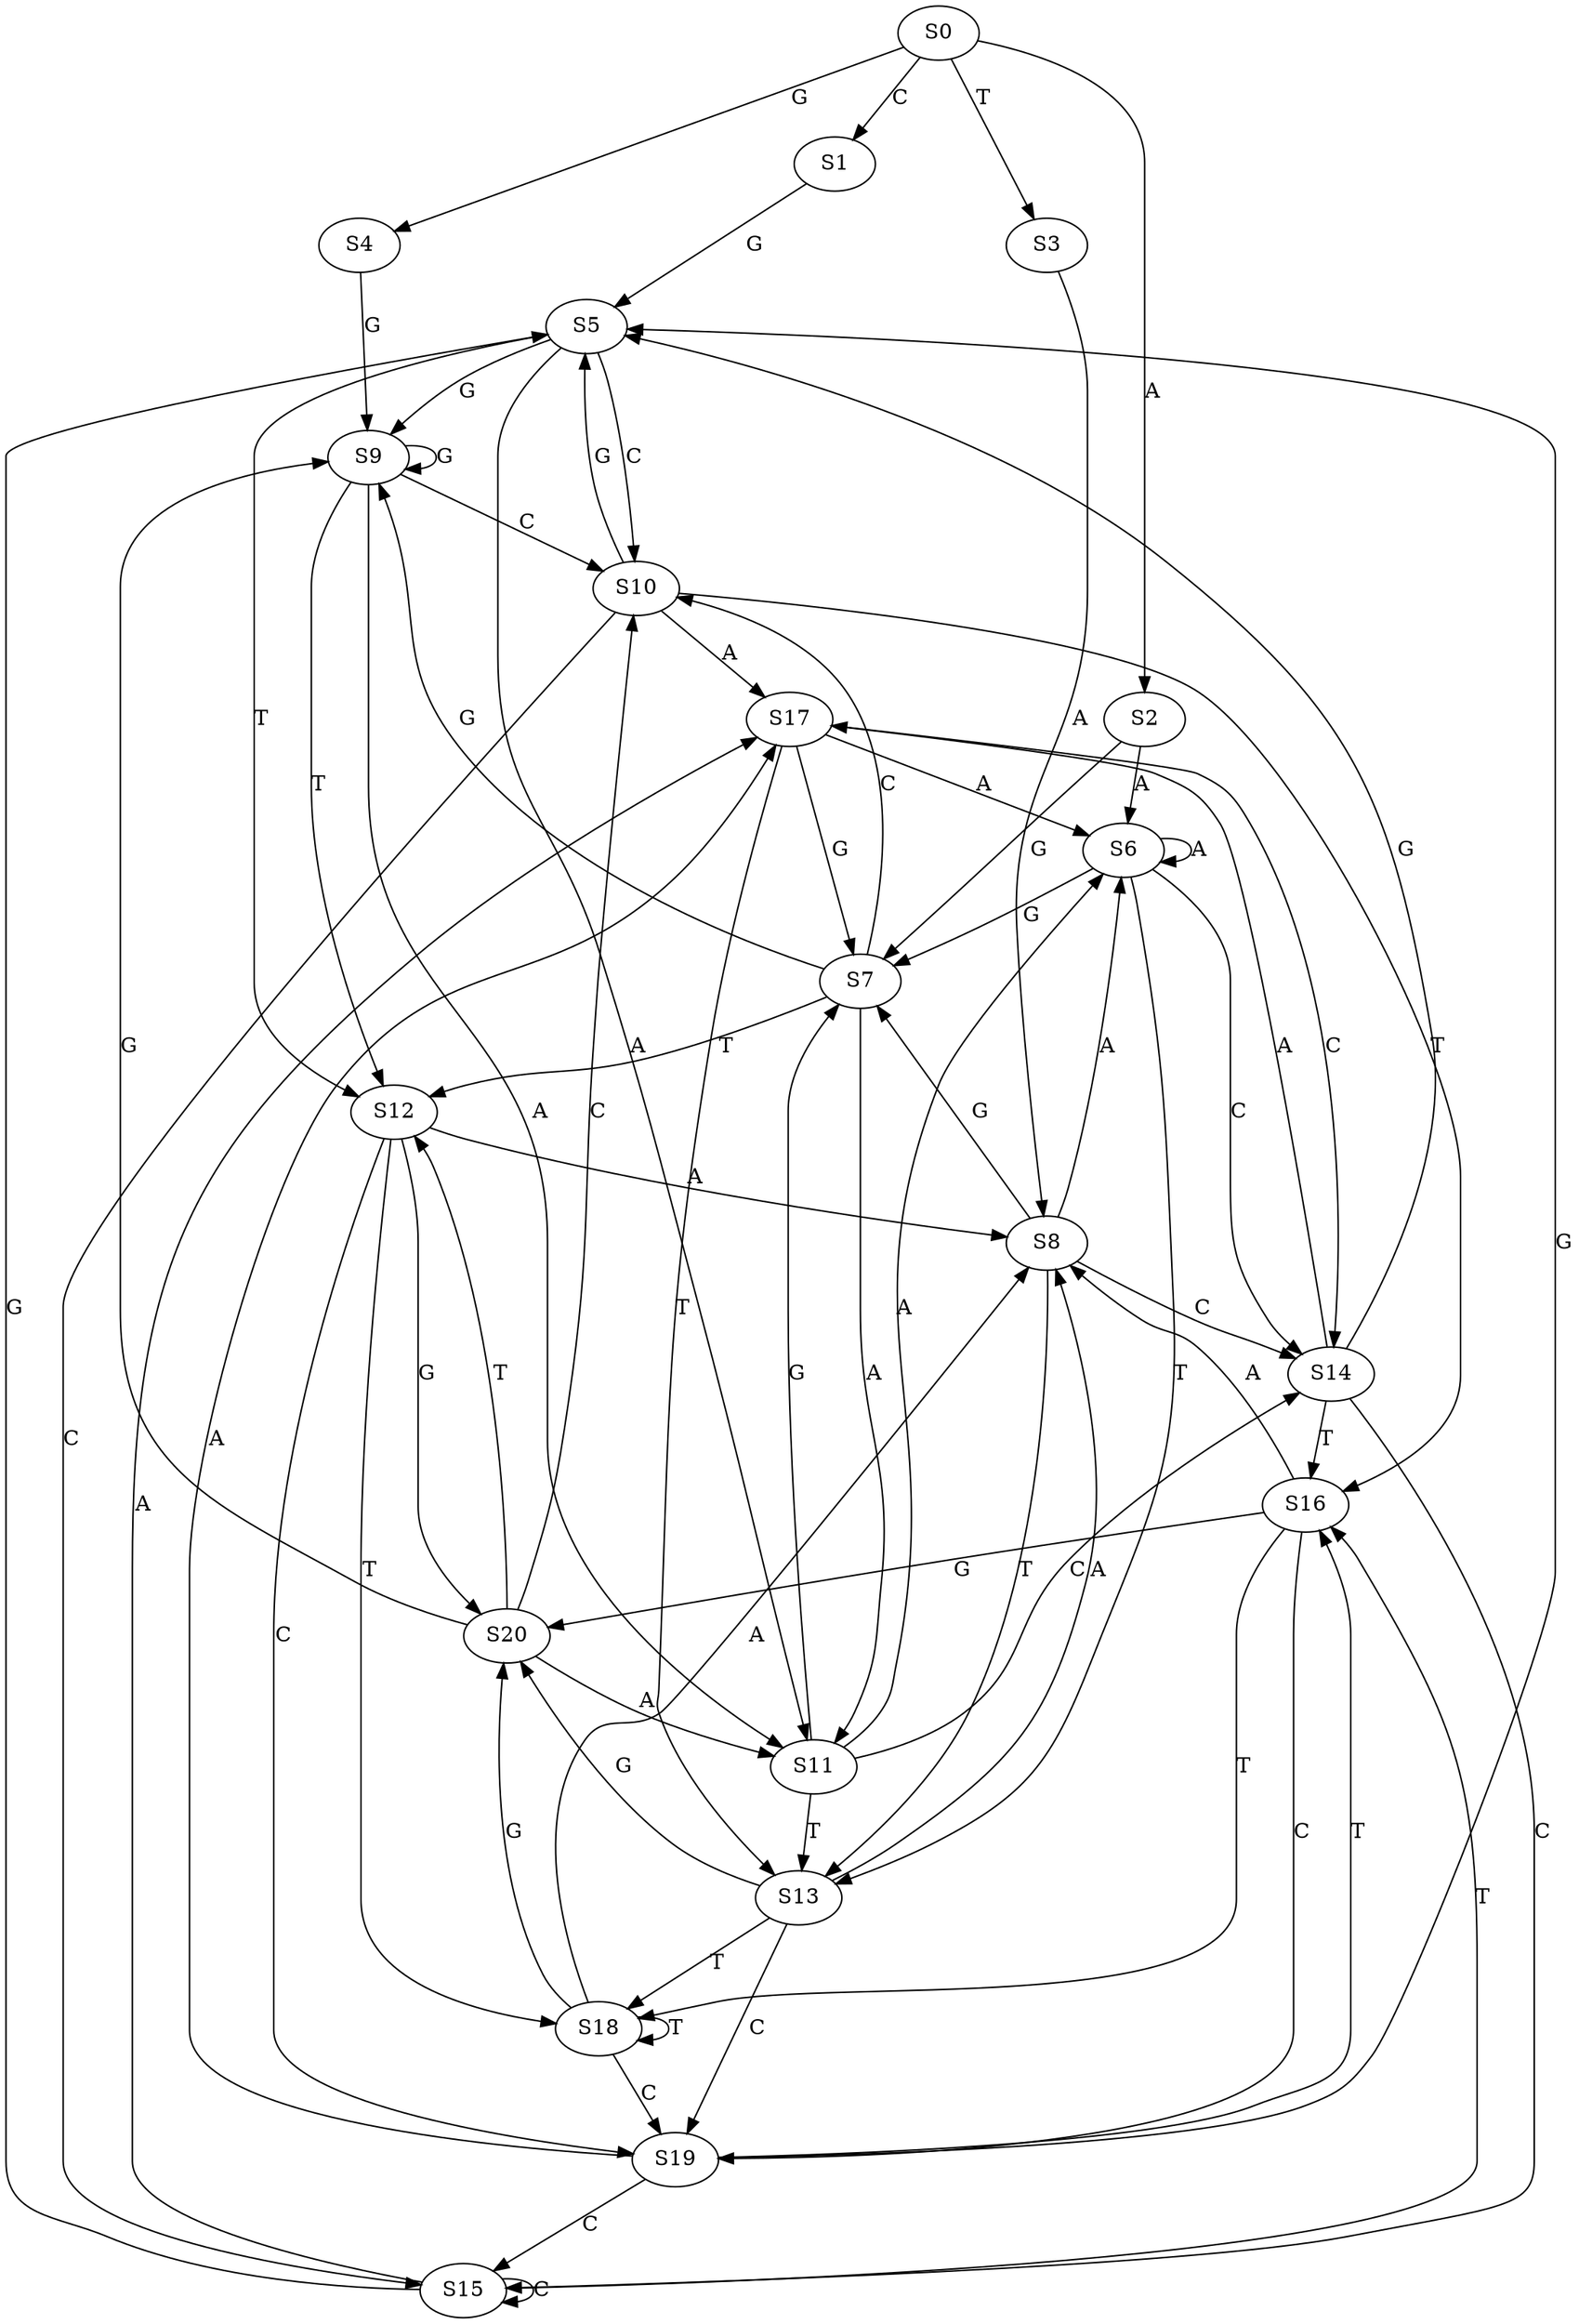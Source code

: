 strict digraph  {
	S0 -> S1 [ label = C ];
	S0 -> S2 [ label = A ];
	S0 -> S3 [ label = T ];
	S0 -> S4 [ label = G ];
	S1 -> S5 [ label = G ];
	S2 -> S6 [ label = A ];
	S2 -> S7 [ label = G ];
	S3 -> S8 [ label = A ];
	S4 -> S9 [ label = G ];
	S5 -> S9 [ label = G ];
	S5 -> S10 [ label = C ];
	S5 -> S11 [ label = A ];
	S5 -> S12 [ label = T ];
	S6 -> S13 [ label = T ];
	S6 -> S6 [ label = A ];
	S6 -> S7 [ label = G ];
	S6 -> S14 [ label = C ];
	S7 -> S10 [ label = C ];
	S7 -> S12 [ label = T ];
	S7 -> S11 [ label = A ];
	S7 -> S9 [ label = G ];
	S8 -> S7 [ label = G ];
	S8 -> S14 [ label = C ];
	S8 -> S6 [ label = A ];
	S8 -> S13 [ label = T ];
	S9 -> S12 [ label = T ];
	S9 -> S10 [ label = C ];
	S9 -> S11 [ label = A ];
	S9 -> S9 [ label = G ];
	S10 -> S5 [ label = G ];
	S10 -> S15 [ label = C ];
	S10 -> S16 [ label = T ];
	S10 -> S17 [ label = A ];
	S11 -> S14 [ label = C ];
	S11 -> S6 [ label = A ];
	S11 -> S7 [ label = G ];
	S11 -> S13 [ label = T ];
	S12 -> S18 [ label = T ];
	S12 -> S19 [ label = C ];
	S12 -> S8 [ label = A ];
	S12 -> S20 [ label = G ];
	S13 -> S8 [ label = A ];
	S13 -> S19 [ label = C ];
	S13 -> S20 [ label = G ];
	S13 -> S18 [ label = T ];
	S14 -> S15 [ label = C ];
	S14 -> S5 [ label = G ];
	S14 -> S16 [ label = T ];
	S14 -> S17 [ label = A ];
	S15 -> S16 [ label = T ];
	S15 -> S15 [ label = C ];
	S15 -> S5 [ label = G ];
	S15 -> S17 [ label = A ];
	S16 -> S20 [ label = G ];
	S16 -> S18 [ label = T ];
	S16 -> S8 [ label = A ];
	S16 -> S19 [ label = C ];
	S17 -> S6 [ label = A ];
	S17 -> S7 [ label = G ];
	S17 -> S13 [ label = T ];
	S17 -> S14 [ label = C ];
	S18 -> S19 [ label = C ];
	S18 -> S20 [ label = G ];
	S18 -> S8 [ label = A ];
	S18 -> S18 [ label = T ];
	S19 -> S15 [ label = C ];
	S19 -> S17 [ label = A ];
	S19 -> S5 [ label = G ];
	S19 -> S16 [ label = T ];
	S20 -> S9 [ label = G ];
	S20 -> S10 [ label = C ];
	S20 -> S11 [ label = A ];
	S20 -> S12 [ label = T ];
}
